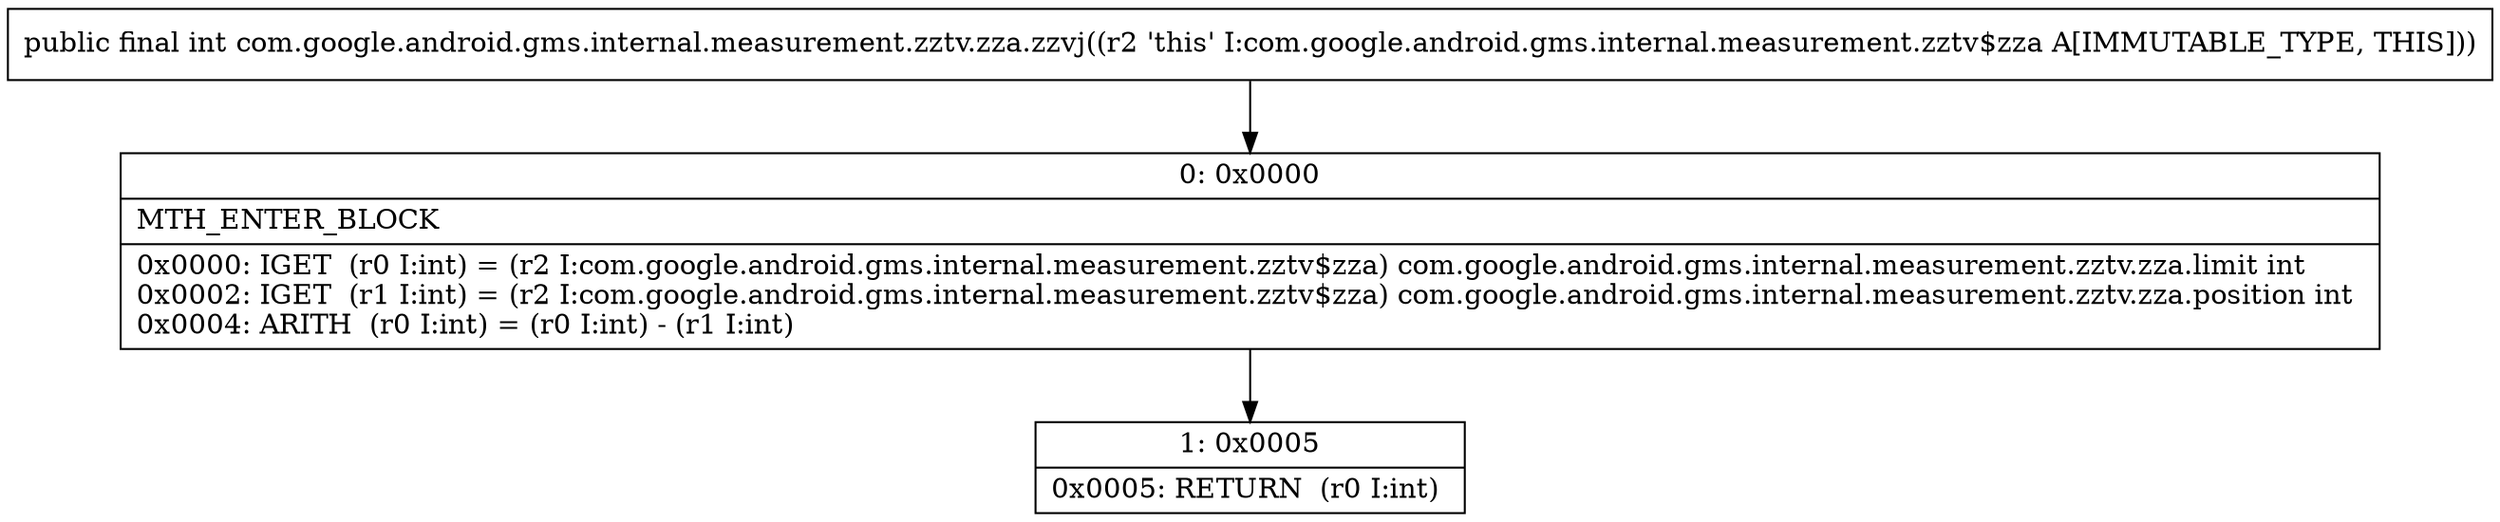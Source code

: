 digraph "CFG forcom.google.android.gms.internal.measurement.zztv.zza.zzvj()I" {
Node_0 [shape=record,label="{0\:\ 0x0000|MTH_ENTER_BLOCK\l|0x0000: IGET  (r0 I:int) = (r2 I:com.google.android.gms.internal.measurement.zztv$zza) com.google.android.gms.internal.measurement.zztv.zza.limit int \l0x0002: IGET  (r1 I:int) = (r2 I:com.google.android.gms.internal.measurement.zztv$zza) com.google.android.gms.internal.measurement.zztv.zza.position int \l0x0004: ARITH  (r0 I:int) = (r0 I:int) \- (r1 I:int) \l}"];
Node_1 [shape=record,label="{1\:\ 0x0005|0x0005: RETURN  (r0 I:int) \l}"];
MethodNode[shape=record,label="{public final int com.google.android.gms.internal.measurement.zztv.zza.zzvj((r2 'this' I:com.google.android.gms.internal.measurement.zztv$zza A[IMMUTABLE_TYPE, THIS])) }"];
MethodNode -> Node_0;
Node_0 -> Node_1;
}

